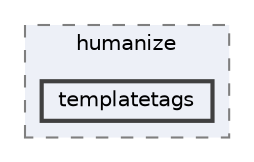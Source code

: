 digraph "C:/Users/LukeMabie/documents/Development/Password_Saver_Using_Django-master/venv/Lib/site-packages/django/contrib/humanize/templatetags"
{
 // LATEX_PDF_SIZE
  bgcolor="transparent";
  edge [fontname=Helvetica,fontsize=10,labelfontname=Helvetica,labelfontsize=10];
  node [fontname=Helvetica,fontsize=10,shape=box,height=0.2,width=0.4];
  compound=true
  subgraph clusterdir_d41fe0fc5345e1e5d4280b8b8256a309 {
    graph [ bgcolor="#edf0f7", pencolor="grey50", label="humanize", fontname=Helvetica,fontsize=10 style="filled,dashed", URL="dir_d41fe0fc5345e1e5d4280b8b8256a309.html",tooltip=""]
  dir_459b616c57292c32049f1067a40d4370 [label="templatetags", fillcolor="#edf0f7", color="grey25", style="filled,bold", URL="dir_459b616c57292c32049f1067a40d4370.html",tooltip=""];
  }
}
